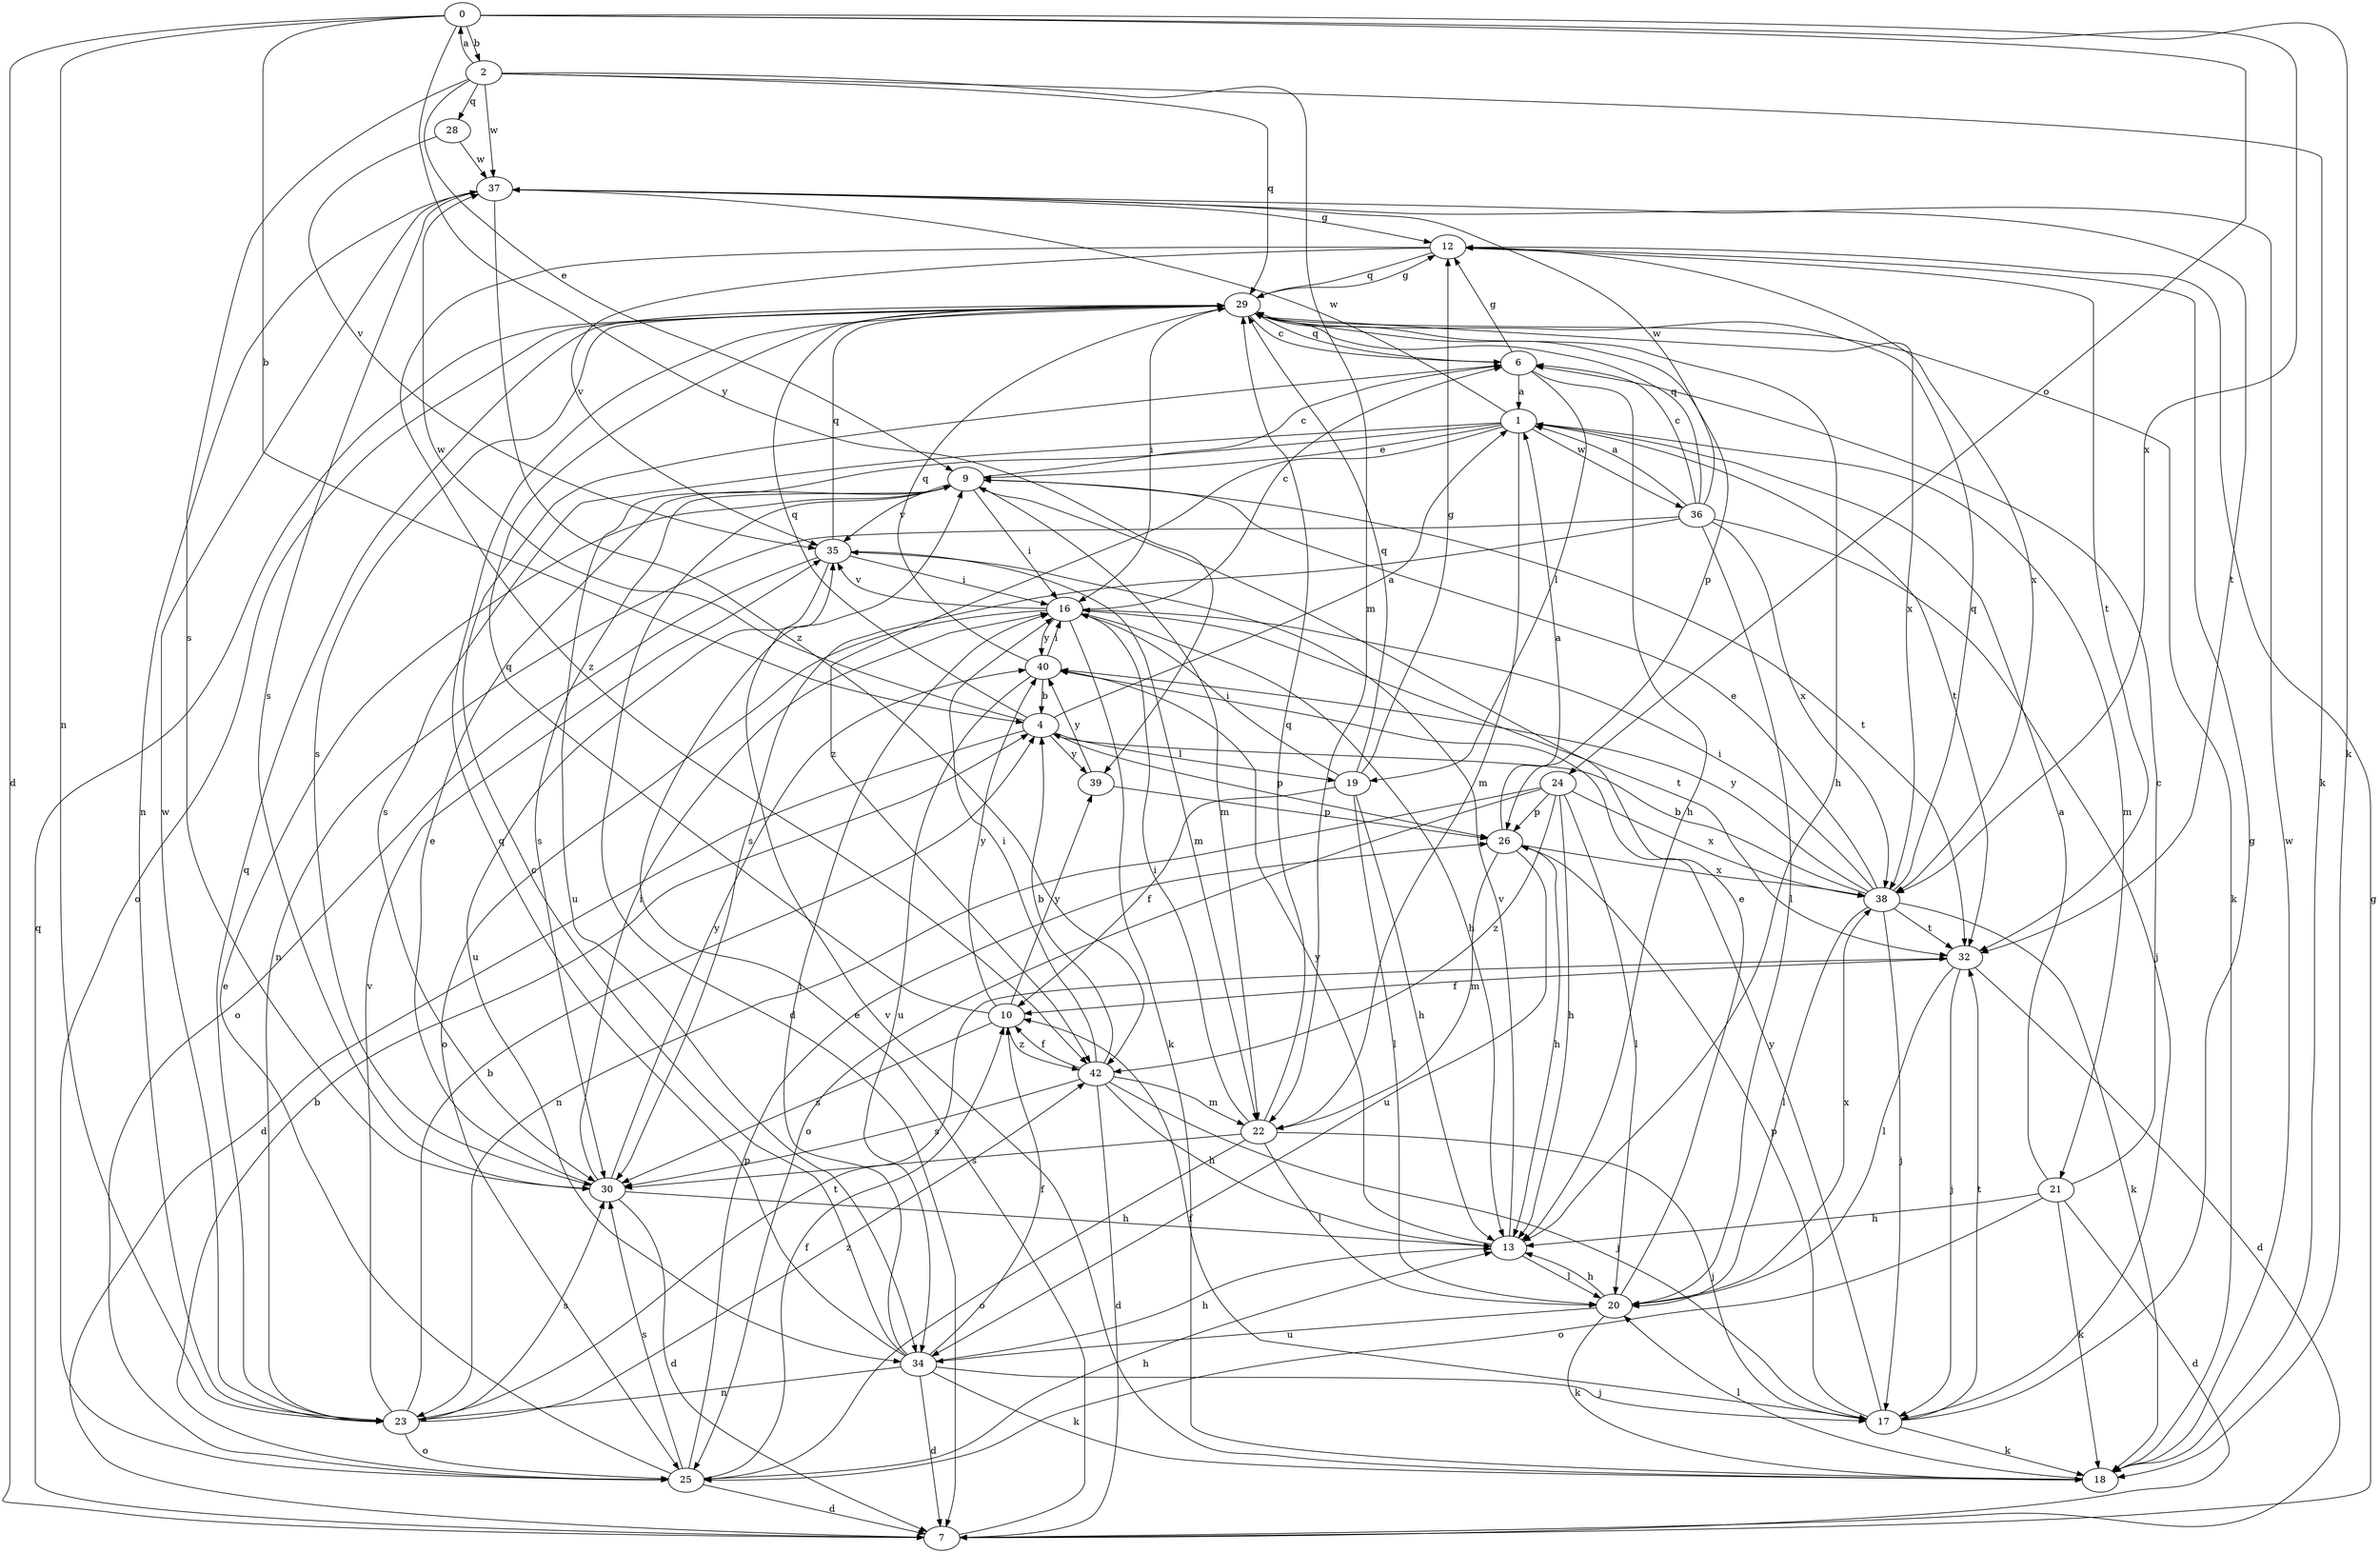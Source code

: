 strict digraph  {
0;
1;
2;
4;
6;
7;
9;
10;
12;
13;
16;
17;
18;
19;
20;
21;
22;
23;
24;
25;
26;
28;
29;
30;
32;
34;
35;
36;
37;
38;
39;
40;
42;
0 -> 2  [label=b];
0 -> 4  [label=b];
0 -> 7  [label=d];
0 -> 18  [label=k];
0 -> 23  [label=n];
0 -> 24  [label=o];
0 -> 38  [label=x];
0 -> 39  [label=y];
1 -> 9  [label=e];
1 -> 21  [label=m];
1 -> 22  [label=m];
1 -> 30  [label=s];
1 -> 32  [label=t];
1 -> 34  [label=u];
1 -> 36  [label=w];
1 -> 37  [label=w];
1 -> 42  [label=z];
2 -> 0  [label=a];
2 -> 9  [label=e];
2 -> 18  [label=k];
2 -> 22  [label=m];
2 -> 28  [label=q];
2 -> 29  [label=q];
2 -> 30  [label=s];
2 -> 37  [label=w];
4 -> 1  [label=a];
4 -> 7  [label=d];
4 -> 19  [label=l];
4 -> 26  [label=p];
4 -> 29  [label=q];
4 -> 37  [label=w];
4 -> 39  [label=y];
6 -> 1  [label=a];
6 -> 12  [label=g];
6 -> 13  [label=h];
6 -> 19  [label=l];
6 -> 29  [label=q];
7 -> 9  [label=e];
7 -> 12  [label=g];
7 -> 29  [label=q];
9 -> 6  [label=c];
9 -> 7  [label=d];
9 -> 16  [label=i];
9 -> 22  [label=m];
9 -> 30  [label=s];
9 -> 32  [label=t];
9 -> 35  [label=v];
10 -> 29  [label=q];
10 -> 30  [label=s];
10 -> 39  [label=y];
10 -> 40  [label=y];
10 -> 42  [label=z];
12 -> 29  [label=q];
12 -> 32  [label=t];
12 -> 35  [label=v];
12 -> 38  [label=x];
12 -> 42  [label=z];
13 -> 20  [label=l];
13 -> 35  [label=v];
13 -> 40  [label=y];
16 -> 6  [label=c];
16 -> 13  [label=h];
16 -> 18  [label=k];
16 -> 25  [label=o];
16 -> 32  [label=t];
16 -> 35  [label=v];
16 -> 40  [label=y];
17 -> 10  [label=f];
17 -> 12  [label=g];
17 -> 18  [label=k];
17 -> 26  [label=p];
17 -> 32  [label=t];
17 -> 40  [label=y];
18 -> 20  [label=l];
18 -> 35  [label=v];
18 -> 37  [label=w];
19 -> 10  [label=f];
19 -> 12  [label=g];
19 -> 13  [label=h];
19 -> 16  [label=i];
19 -> 20  [label=l];
19 -> 29  [label=q];
20 -> 9  [label=e];
20 -> 13  [label=h];
20 -> 18  [label=k];
20 -> 34  [label=u];
20 -> 38  [label=x];
21 -> 1  [label=a];
21 -> 6  [label=c];
21 -> 7  [label=d];
21 -> 13  [label=h];
21 -> 18  [label=k];
21 -> 25  [label=o];
22 -> 16  [label=i];
22 -> 17  [label=j];
22 -> 20  [label=l];
22 -> 25  [label=o];
22 -> 29  [label=q];
22 -> 30  [label=s];
23 -> 4  [label=b];
23 -> 25  [label=o];
23 -> 29  [label=q];
23 -> 30  [label=s];
23 -> 32  [label=t];
23 -> 35  [label=v];
23 -> 37  [label=w];
23 -> 42  [label=z];
24 -> 13  [label=h];
24 -> 20  [label=l];
24 -> 23  [label=n];
24 -> 25  [label=o];
24 -> 26  [label=p];
24 -> 38  [label=x];
24 -> 42  [label=z];
25 -> 4  [label=b];
25 -> 7  [label=d];
25 -> 9  [label=e];
25 -> 10  [label=f];
25 -> 13  [label=h];
25 -> 26  [label=p];
25 -> 30  [label=s];
26 -> 1  [label=a];
26 -> 13  [label=h];
26 -> 22  [label=m];
26 -> 34  [label=u];
26 -> 38  [label=x];
28 -> 35  [label=v];
28 -> 37  [label=w];
29 -> 6  [label=c];
29 -> 12  [label=g];
29 -> 13  [label=h];
29 -> 16  [label=i];
29 -> 18  [label=k];
29 -> 25  [label=o];
29 -> 26  [label=p];
29 -> 30  [label=s];
29 -> 38  [label=x];
30 -> 7  [label=d];
30 -> 9  [label=e];
30 -> 13  [label=h];
30 -> 16  [label=i];
30 -> 40  [label=y];
32 -> 7  [label=d];
32 -> 10  [label=f];
32 -> 17  [label=j];
32 -> 20  [label=l];
34 -> 6  [label=c];
34 -> 7  [label=d];
34 -> 10  [label=f];
34 -> 13  [label=h];
34 -> 16  [label=i];
34 -> 17  [label=j];
34 -> 18  [label=k];
34 -> 23  [label=n];
34 -> 29  [label=q];
35 -> 16  [label=i];
35 -> 22  [label=m];
35 -> 25  [label=o];
35 -> 29  [label=q];
35 -> 34  [label=u];
36 -> 1  [label=a];
36 -> 6  [label=c];
36 -> 17  [label=j];
36 -> 20  [label=l];
36 -> 23  [label=n];
36 -> 29  [label=q];
36 -> 30  [label=s];
36 -> 37  [label=w];
36 -> 38  [label=x];
37 -> 12  [label=g];
37 -> 23  [label=n];
37 -> 30  [label=s];
37 -> 32  [label=t];
37 -> 42  [label=z];
38 -> 4  [label=b];
38 -> 9  [label=e];
38 -> 16  [label=i];
38 -> 17  [label=j];
38 -> 18  [label=k];
38 -> 20  [label=l];
38 -> 29  [label=q];
38 -> 32  [label=t];
38 -> 40  [label=y];
39 -> 26  [label=p];
39 -> 40  [label=y];
40 -> 4  [label=b];
40 -> 16  [label=i];
40 -> 29  [label=q];
40 -> 34  [label=u];
42 -> 4  [label=b];
42 -> 7  [label=d];
42 -> 10  [label=f];
42 -> 13  [label=h];
42 -> 16  [label=i];
42 -> 17  [label=j];
42 -> 22  [label=m];
42 -> 30  [label=s];
}

